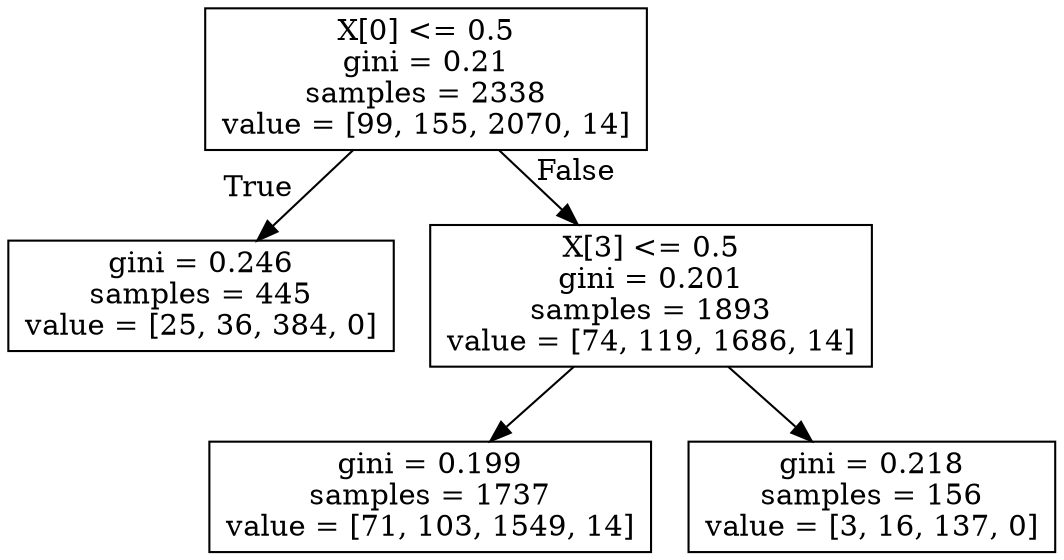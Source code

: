 digraph Tree {
node [shape=box] ;
0 [label="X[0] <= 0.5\ngini = 0.21\nsamples = 2338\nvalue = [99, 155, 2070, 14]"] ;
1 [label="gini = 0.246\nsamples = 445\nvalue = [25, 36, 384, 0]"] ;
0 -> 1 [labeldistance=2.5, labelangle=45, headlabel="True"] ;
2 [label="X[3] <= 0.5\ngini = 0.201\nsamples = 1893\nvalue = [74, 119, 1686, 14]"] ;
0 -> 2 [labeldistance=2.5, labelangle=-45, headlabel="False"] ;
3 [label="gini = 0.199\nsamples = 1737\nvalue = [71, 103, 1549, 14]"] ;
2 -> 3 ;
4 [label="gini = 0.218\nsamples = 156\nvalue = [3, 16, 137, 0]"] ;
2 -> 4 ;
}